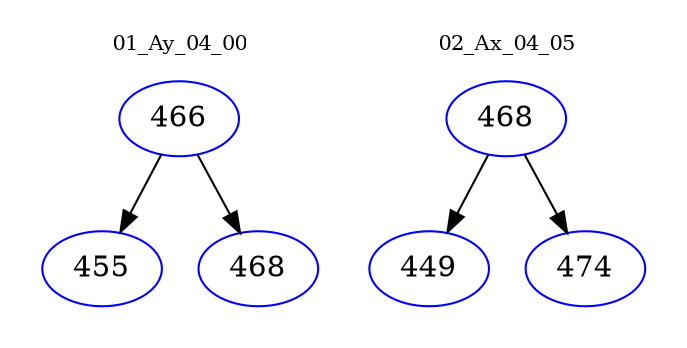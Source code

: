 digraph{
subgraph cluster_0 {
color = white
label = "01_Ay_04_00";
fontsize=10;
T0_466 [label="466", color="blue"]
T0_466 -> T0_455 [color="black"]
T0_455 [label="455", color="blue"]
T0_466 -> T0_468 [color="black"]
T0_468 [label="468", color="blue"]
}
subgraph cluster_1 {
color = white
label = "02_Ax_04_05";
fontsize=10;
T1_468 [label="468", color="blue"]
T1_468 -> T1_449 [color="black"]
T1_449 [label="449", color="blue"]
T1_468 -> T1_474 [color="black"]
T1_474 [label="474", color="blue"]
}
}
